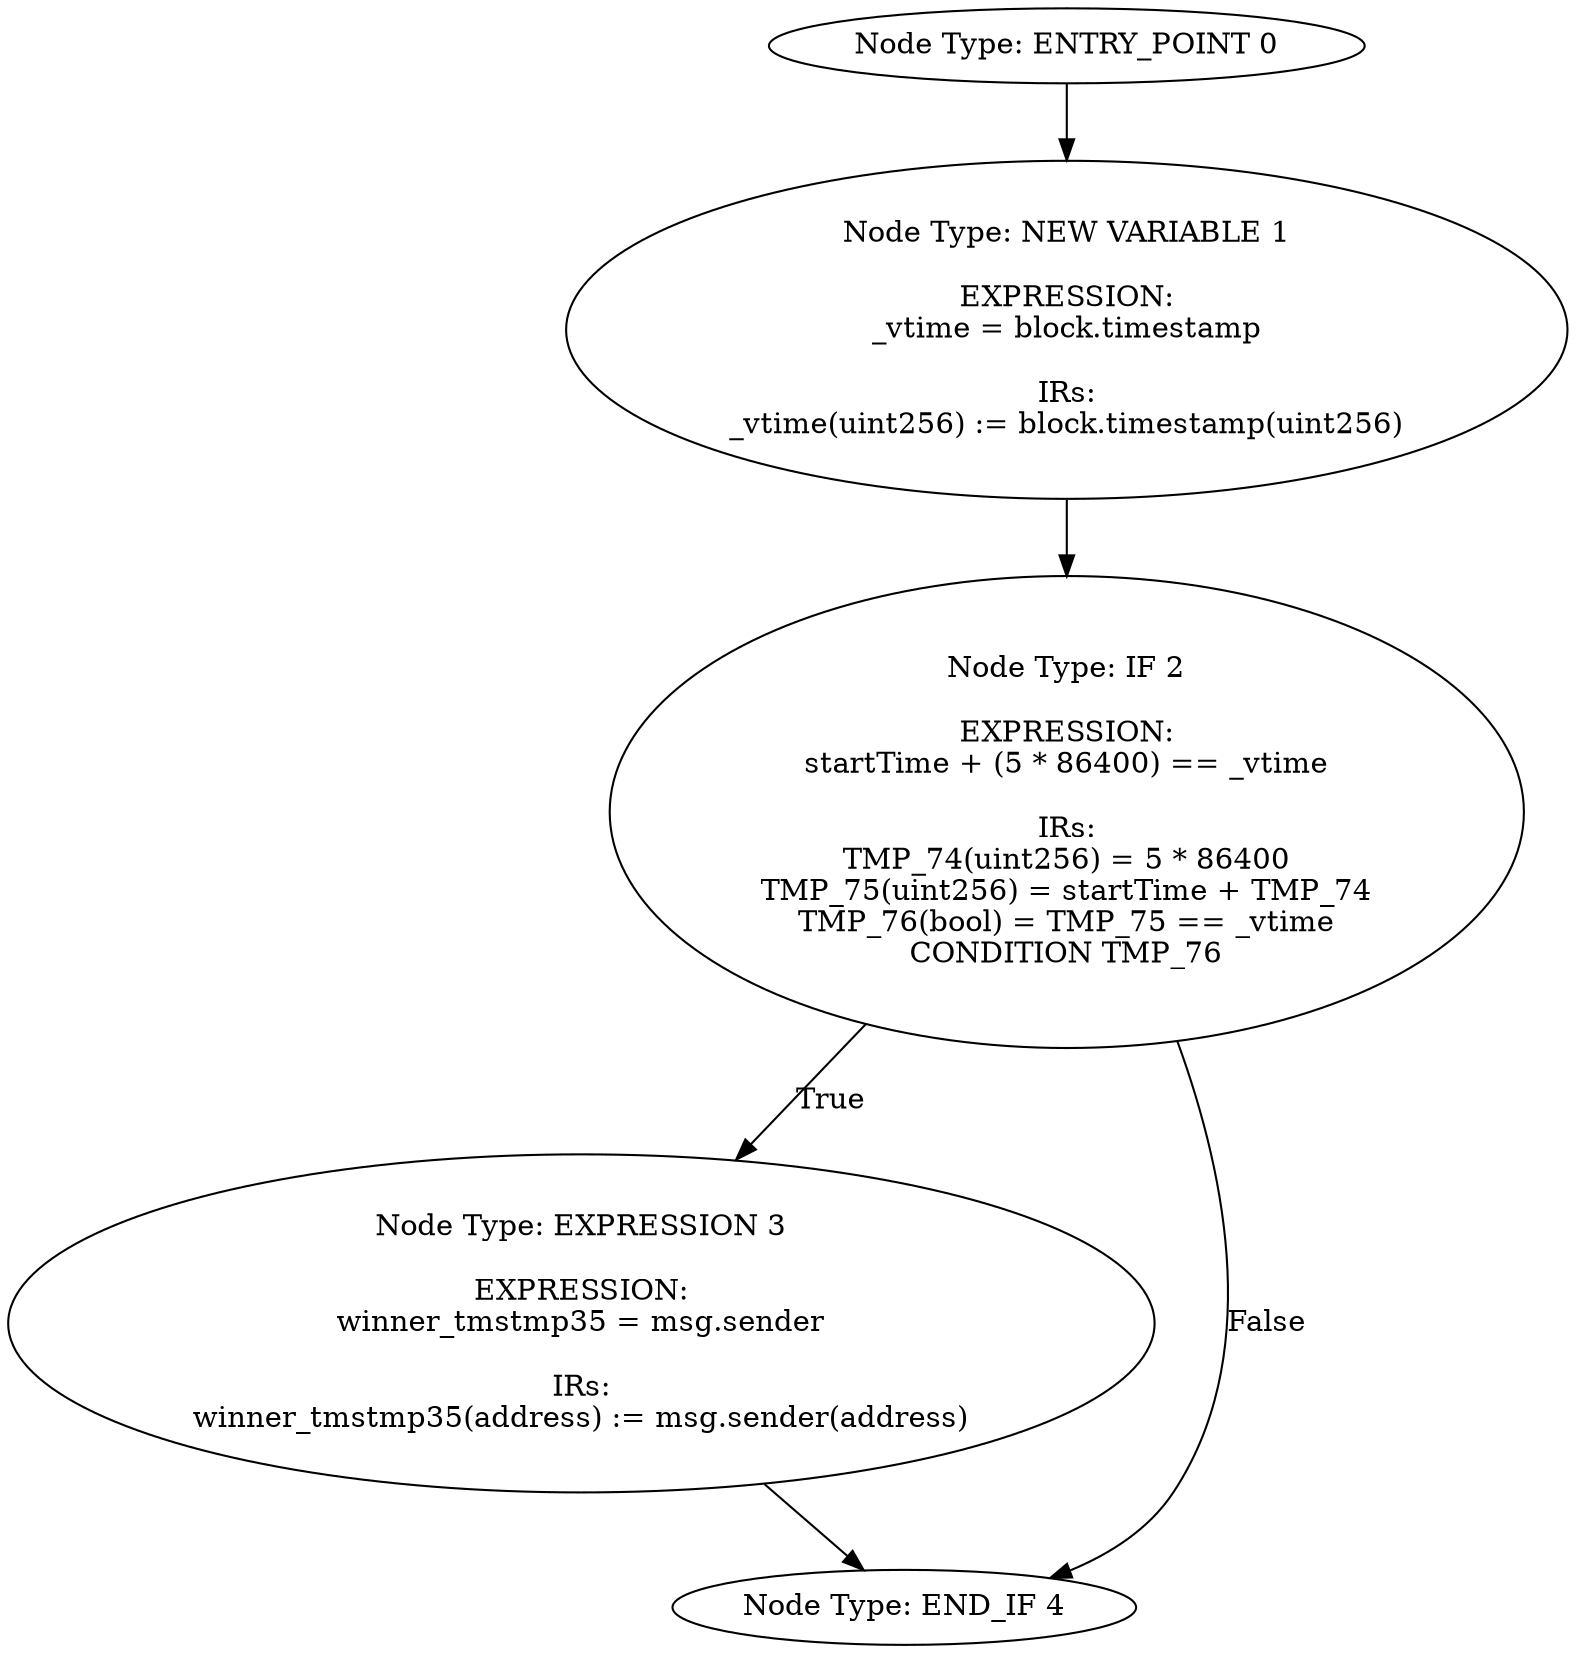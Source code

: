 digraph{
0[label="Node Type: ENTRY_POINT 0
"];
0->1;
1[label="Node Type: NEW VARIABLE 1

EXPRESSION:
_vtime = block.timestamp

IRs:
_vtime(uint256) := block.timestamp(uint256)"];
1->2;
2[label="Node Type: IF 2

EXPRESSION:
startTime + (5 * 86400) == _vtime

IRs:
TMP_74(uint256) = 5 * 86400
TMP_75(uint256) = startTime + TMP_74
TMP_76(bool) = TMP_75 == _vtime
CONDITION TMP_76"];
2->3[label="True"];
2->4[label="False"];
3[label="Node Type: EXPRESSION 3

EXPRESSION:
winner_tmstmp35 = msg.sender

IRs:
winner_tmstmp35(address) := msg.sender(address)"];
3->4;
4[label="Node Type: END_IF 4
"];
}
